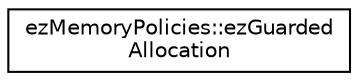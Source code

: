 digraph "Graphical Class Hierarchy"
{
 // LATEX_PDF_SIZE
  edge [fontname="Helvetica",fontsize="10",labelfontname="Helvetica",labelfontsize="10"];
  node [fontname="Helvetica",fontsize="10",shape=record];
  rankdir="LR";
  Node0 [label="ezMemoryPolicies::ezGuarded\lAllocation",height=0.2,width=0.4,color="black", fillcolor="white", style="filled",URL="$d1/d9c/classez_memory_policies_1_1ez_guarded_allocation.htm",tooltip=" "];
}
